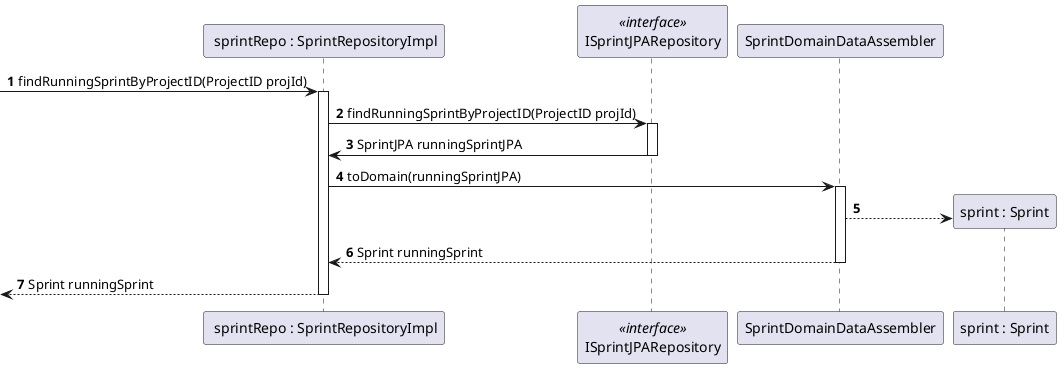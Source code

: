 @startuml
'https://plantuml.com/sequence-diagram

participant " sprintRepo : SprintRepositoryImpl" as spRepo
participant "ISprintJPARepository" as spJPARepo <<interface>>
participant "SprintDomainDataAssembler" as spAssembler



autonumber

[-> spRepo : findRunningSprintByProjectID(ProjectID projId)
activate spRepo
spRepo -> spJPARepo : findRunningSprintByProjectID(ProjectID projId)
activate spJPARepo
spRepo <- spJPARepo : SprintJPA runningSprintJPA
deactivate spJPARepo



spRepo -> spAssembler : toDomain(runningSprintJPA)
activate spAssembler
spAssembler-->"sprint : Sprint" ** :
spAssembler-->spRepo : Sprint runningSprint
deactivate spAssembler


[<-- spRepo : Sprint runningSprint
deactivate spRepo

@enduml